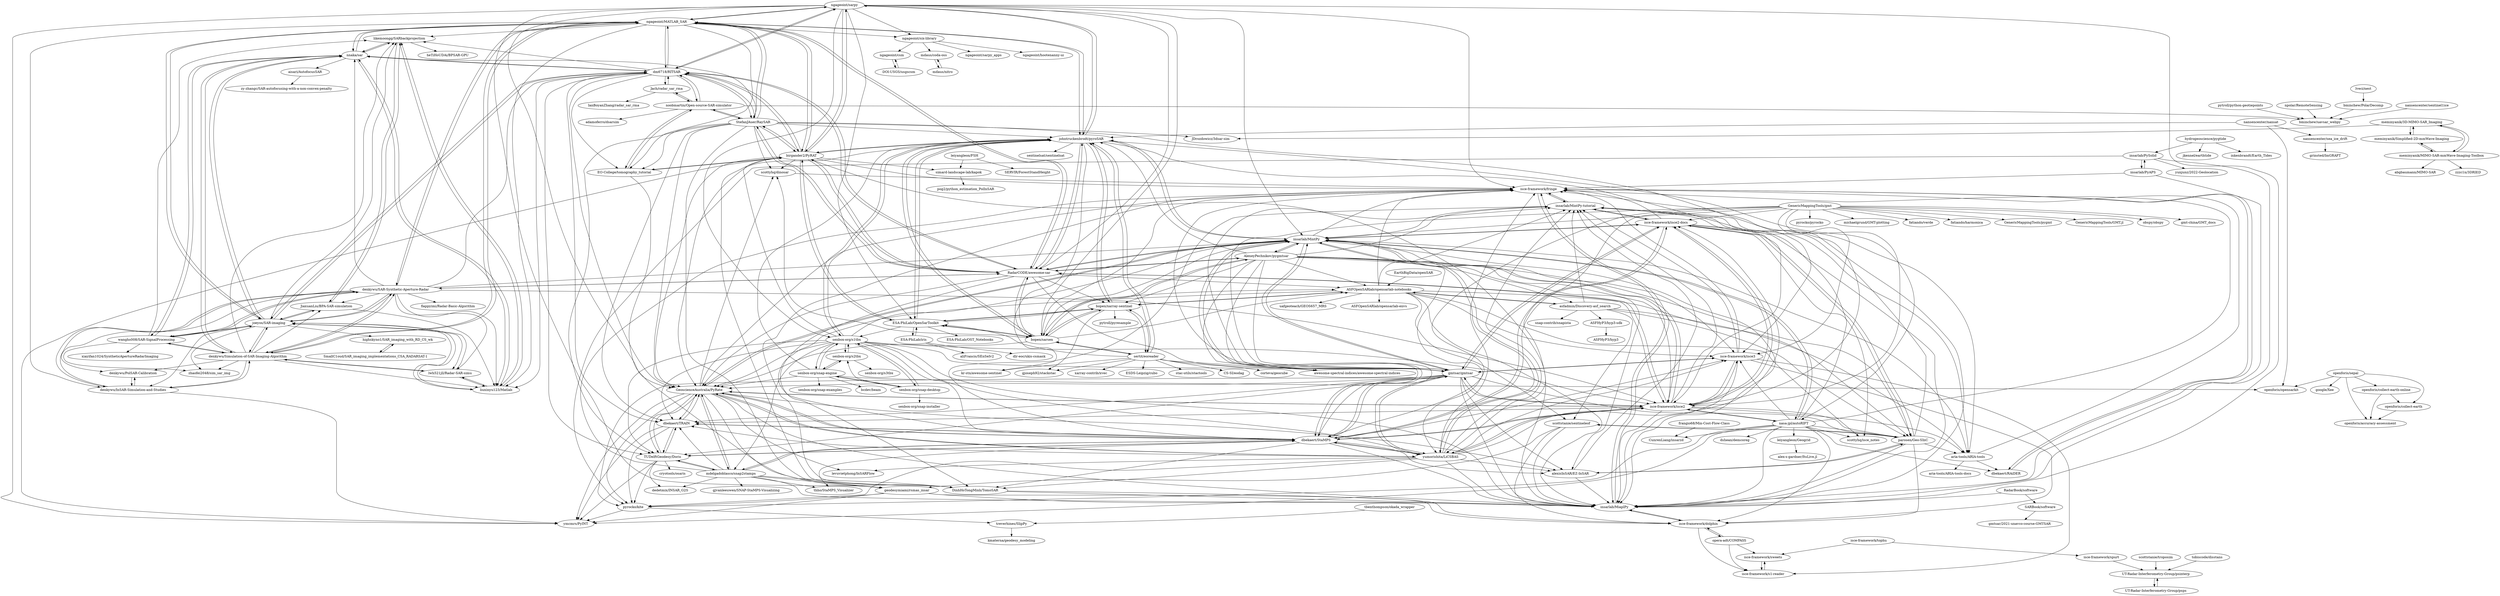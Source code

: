 digraph G {
"ngageoint/sarpy" -> "ngageoint/MATLAB_SAR"
"ngageoint/sarpy" -> "johntruckenbrodt/pyroSAR"
"ngageoint/sarpy" -> "birgander2/PyRAT"
"ngageoint/sarpy" -> "ngageoint/six-library"
"ngageoint/sarpy" -> "GeoscienceAustralia/PyRate"
"ngageoint/sarpy" -> "dm6718/RITSAR"
"ngageoint/sarpy" -> "isce-framework/fringe"
"ngageoint/sarpy" -> "ESA-PhiLab/OpenSarToolkit"
"ngageoint/sarpy" -> "RadarCODE/awesome-sar"
"ngageoint/sarpy" -> "geodesymiami/rsmas_insar"
"ngageoint/sarpy" -> "insarlab/MintPy"
"ngageoint/sarpy" -> "insarlab/MiaplPy"
"ngageoint/sarpy" -> "senbox-org/s1tbx"
"ngageoint/sarpy" -> "bopen/sarsen"
"ngageoint/sarpy" -> "ymcmrs/PyINT"
"ngageoint/MATLAB_SAR" -> "ngageoint/sarpy"
"ngageoint/MATLAB_SAR" -> "dm6718/RITSAR"
"ngageoint/MATLAB_SAR" -> "denkywu/Simulation-of-SAR-Imaging-Algorithm"
"ngageoint/MATLAB_SAR" -> "joeyos/SAR-imaging"
"ngageoint/MATLAB_SAR" -> "nnaka/sar"
"ngageoint/MATLAB_SAR" -> "liuxinyu123/Matlab"
"ngageoint/MATLAB_SAR" -> "birgander2/PyRAT"
"ngageoint/MATLAB_SAR" -> "denkywu/SAR-Synthetic-Aperture-Radar"
"ngageoint/MATLAB_SAR" -> "StefanJAuer/RaySAR"
"ngageoint/MATLAB_SAR" -> "johntruckenbrodt/pyroSAR"
"ngageoint/MATLAB_SAR" -> "RadarCODE/awesome-sar"
"ngageoint/MATLAB_SAR" -> "EO-College/tomography_tutorial"
"ngageoint/MATLAB_SAR" -> "ngageoint/six-library"
"ngageoint/MATLAB_SAR" -> "denkywu/InSAR-Simulation-and-Studies"
"ngageoint/MATLAB_SAR" -> "likemoongg/SARbackprojection"
"GenericMappingTools/gmt" -> "GenericMappingTools/pygmt" ["e"=1]
"GenericMappingTools/gmt" -> "gmtsar/gmtsar"
"GenericMappingTools/gmt" -> "GenericMappingTools/GMT.jl" ["e"=1]
"GenericMappingTools/gmt" -> "insarlab/MintPy"
"GenericMappingTools/gmt" -> "obspy/obspy" ["e"=1]
"GenericMappingTools/gmt" -> "gmt-china/GMT_docs" ["e"=1]
"GenericMappingTools/gmt" -> "isce-framework/isce2"
"GenericMappingTools/gmt" -> "pyrocko/pyrocko" ["e"=1]
"GenericMappingTools/gmt" -> "michaelgrund/GMT-plotting" ["e"=1]
"GenericMappingTools/gmt" -> "fatiando/verde" ["e"=1]
"GenericMappingTools/gmt" -> "dbekaert/StaMPS"
"GenericMappingTools/gmt" -> "isce-framework/isce2-docs"
"GenericMappingTools/gmt" -> "isce-framework/isce3"
"GenericMappingTools/gmt" -> "yumorishita/LiCSBAS"
"GenericMappingTools/gmt" -> "fatiando/harmonica" ["e"=1]
"denkywu/Simulation-of-SAR-Imaging-Algorithm" -> "denkywu/InSAR-Simulation-and-Studies"
"denkywu/Simulation-of-SAR-Imaging-Algorithm" -> "joeyos/SAR-imaging"
"denkywu/Simulation-of-SAR-Imaging-Algorithm" -> "denkywu/SAR-Synthetic-Aperture-Radar"
"denkywu/Simulation-of-SAR-Imaging-Algorithm" -> "denkywu/PolSAR-Calibration"
"denkywu/Simulation-of-SAR-Imaging-Algorithm" -> "liuxinyu123/Matlab"
"denkywu/Simulation-of-SAR-Imaging-Algorithm" -> "lwh521jll/Radar-SAR-simu"
"denkywu/Simulation-of-SAR-Imaging-Algorithm" -> "zhaofei2048/sim_sar_img"
"denkywu/Simulation-of-SAR-Imaging-Algorithm" -> "nnaka/sar"
"denkywu/Simulation-of-SAR-Imaging-Algorithm" -> "ngageoint/MATLAB_SAR"
"denkywu/Simulation-of-SAR-Imaging-Algorithm" -> "wanghs008/SAR-SignalProcessing"
"denkywu/Simulation-of-SAR-Imaging-Algorithm" -> "likemoongg/SARbackprojection"
"denkywu/Simulation-of-SAR-Imaging-Algorithm" -> "JiaxuanLiu/BPA-SAR-simulation"
"mdelgadoblasco/snap2stamps" -> "dbekaert/StaMPS"
"mdelgadoblasco/snap2stamps" -> "TUDelftGeodesy/Doris"
"mdelgadoblasco/snap2stamps" -> "thho/StaMPS_Visualizer"
"mdelgadoblasco/snap2stamps" -> "GeoscienceAustralia/PyRate"
"mdelgadoblasco/snap2stamps" -> "dedetmix/INSAR_G2S"
"mdelgadoblasco/snap2stamps" -> "DinhHoTongMinh/TomoSAR"
"mdelgadoblasco/snap2stamps" -> "isce-framework/fringe"
"mdelgadoblasco/snap2stamps" -> "geodesymiami/rsmas_insar"
"mdelgadoblasco/snap2stamps" -> "gjvanleeuwen/SNAP-StaMPS-Visualizing"
"mdelgadoblasco/snap2stamps" -> "insarlab/MiaplPy"
"mdelgadoblasco/snap2stamps" -> "dbekaert/TRAIN"
"isce-framework/isce2" -> "insarlab/MintPy"
"isce-framework/isce2" -> "isce-framework/isce2-docs"
"isce-framework/isce2" -> "gmtsar/gmtsar"
"isce-framework/isce2" -> "isce-framework/isce3"
"isce-framework/isce2" -> "yumorishita/LiCSBAS"
"isce-framework/isce2" -> "dbekaert/StaMPS"
"isce-framework/isce2" -> "GeoscienceAustralia/PyRate"
"isce-framework/isce2" -> "RadarCODE/awesome-sar"
"isce-framework/isce2" -> "nasa-jpl/autoRIFT"
"isce-framework/isce2" -> "isce-framework/fringe"
"isce-framework/isce2" -> "dbekaert/TRAIN"
"isce-framework/isce2" -> "insarlab/MintPy-tutorial"
"isce-framework/isce2" -> "parosen/Geo-SInC"
"isce-framework/isce2" -> "insarlab/MiaplPy"
"isce-framework/isce2" -> "aria-tools/ARIA-tools"
"yumorishita/LiCSBAS" -> "insarlab/MintPy"
"yumorishita/LiCSBAS" -> "isce-framework/isce2"
"yumorishita/LiCSBAS" -> "GeoscienceAustralia/PyRate"
"yumorishita/LiCSBAS" -> "insarlab/MintPy-tutorial"
"yumorishita/LiCSBAS" -> "gmtsar/gmtsar"
"yumorishita/LiCSBAS" -> "levuvietphong/InSARFlow"
"yumorishita/LiCSBAS" -> "DinhHoTongMinh/TomoSAR"
"yumorishita/LiCSBAS" -> "dbekaert/StaMPS"
"yumorishita/LiCSBAS" -> "isce-framework/fringe"
"yumorishita/LiCSBAS" -> "insarlab/MiaplPy"
"yumorishita/LiCSBAS" -> "alexisInSAR/EZ-InSAR"
"yumorishita/LiCSBAS" -> "isce-framework/isce3"
"yumorishita/LiCSBAS" -> "pyrocko/kite"
"yumorishita/LiCSBAS" -> "dbekaert/TRAIN"
"yumorishita/LiCSBAS" -> "isce-framework/isce2-docs"
"openforis/collect-earth" -> "openforis/accuracy-assessment"
"dbekaert/StaMPS" -> "mdelgadoblasco/snap2stamps"
"dbekaert/StaMPS" -> "insarlab/MintPy"
"dbekaert/StaMPS" -> "dbekaert/TRAIN"
"dbekaert/StaMPS" -> "isce-framework/isce2"
"dbekaert/StaMPS" -> "gmtsar/gmtsar"
"dbekaert/StaMPS" -> "isce-framework/isce2-docs"
"dbekaert/StaMPS" -> "GeoscienceAustralia/PyRate"
"dbekaert/StaMPS" -> "yumorishita/LiCSBAS"
"dbekaert/StaMPS" -> "TUDelftGeodesy/Doris"
"dbekaert/StaMPS" -> "DinhHoTongMinh/TomoSAR"
"dbekaert/StaMPS" -> "alexisInSAR/EZ-InSAR"
"dbekaert/StaMPS" -> "insarlab/MiaplPy"
"dbekaert/StaMPS" -> "insarlab/MintPy-tutorial"
"dbekaert/StaMPS" -> "isce-framework/isce3"
"dbekaert/StaMPS" -> "thho/StaMPS_Visualizer"
"EO-College/tomography_tutorial" -> "DinhHoTongMinh/TomoSAR"
"EO-College/tomography_tutorial" -> "noobmartin/Open-source-SAR-simulator"
"EO-College/tomography_tutorial" -> "birgander2/PyRAT"
"isce-framework/isce2-docs" -> "parosen/Geo-SInC"
"isce-framework/isce2-docs" -> "isce-framework/isce2"
"isce-framework/isce2-docs" -> "isce-framework/fringe"
"isce-framework/isce2-docs" -> "insarlab/MintPy-tutorial"
"isce-framework/isce2-docs" -> "scottyhq/isce_notes"
"isce-framework/isce2-docs" -> "dbekaert/StaMPS"
"isce-framework/isce2-docs" -> "gmtsar/gmtsar"
"isce-framework/isce2-docs" -> "aria-tools/ARIA-tools"
"isce-framework/isce2-docs" -> "insarlab/MiaplPy"
"isce-framework/isce2-docs" -> "insarlab/MintPy"
"joeyos/SAR-imaging" -> "liuxinyu123/Matlab"
"joeyos/SAR-imaging" -> "wanghs008/SAR-SignalProcessing"
"joeyos/SAR-imaging" -> "dm6718/RITSAR"
"joeyos/SAR-imaging" -> "denkywu/Simulation-of-SAR-Imaging-Algorithm"
"joeyos/SAR-imaging" -> "nnaka/sar"
"joeyos/SAR-imaging" -> "lwh521jll/Radar-SAR-simu"
"joeyos/SAR-imaging" -> "denkywu/SAR-Synthetic-Aperture-Radar"
"joeyos/SAR-imaging" -> "zhaofei2048/sim_sar_img"
"joeyos/SAR-imaging" -> "likemoongg/SARbackprojection"
"joeyos/SAR-imaging" -> "JiaxuanLiu/BPA-SAR-simulation"
"joeyos/SAR-imaging" -> "ngageoint/MATLAB_SAR"
"joeyos/SAR-imaging" -> "highskyno1/SAR_imaging_with_RD_CS_wk"
"joeyos/SAR-imaging" -> "denkywu/InSAR-Simulation-and-Studies"
"nansencenter/nansat" -> "nansencenter/sea_ice_drift"
"nansencenter/nansat" -> "openforis/opensarkit"
"nansencenter/nansat" -> "johntruckenbrodt/pyroSAR"
"denkywu/PolSAR-Calibration" -> "denkywu/InSAR-Simulation-and-Studies"
"aria-tools/ARIA-tools" -> "aria-tools/ARIA-tools-docs"
"aria-tools/ARIA-tools" -> "isce-framework/fringe"
"aria-tools/ARIA-tools" -> "dbekaert/RAiDER"
"gmtsar/gmtsar" -> "isce-framework/isce2"
"gmtsar/gmtsar" -> "insarlab/MintPy"
"gmtsar/gmtsar" -> "isce-framework/isce3"
"gmtsar/gmtsar" -> "dbekaert/StaMPS"
"gmtsar/gmtsar" -> "yumorishita/LiCSBAS"
"gmtsar/gmtsar" -> "isce-framework/isce2-docs"
"gmtsar/gmtsar" -> "insarlab/MiaplPy"
"gmtsar/gmtsar" -> "GeoscienceAustralia/PyRate"
"gmtsar/gmtsar" -> "alexisInSAR/EZ-InSAR"
"gmtsar/gmtsar" -> "dbekaert/TRAIN"
"gmtsar/gmtsar" -> "TUDelftGeodesy/Doris"
"gmtsar/gmtsar" -> "parosen/Geo-SInC"
"gmtsar/gmtsar" -> "pyrocko/kite"
"gmtsar/gmtsar" -> "isce-framework/fringe"
"gmtsar/gmtsar" -> "insarlab/MintPy-tutorial"
"ESA-PhiLab/OpenSarToolkit" -> "johntruckenbrodt/pyroSAR"
"ESA-PhiLab/OpenSarToolkit" -> "bopen/xarray-sentinel"
"ESA-PhiLab/OpenSarToolkit" -> "bopen/sarsen"
"ESA-PhiLab/OpenSarToolkit" -> "ASFOpenSARlab/opensarlab-notebooks"
"ESA-PhiLab/OpenSarToolkit" -> "birgander2/PyRAT"
"ESA-PhiLab/OpenSarToolkit" -> "ESA-PhiLab/OST_Notebooks"
"ESA-PhiLab/OpenSarToolkit" -> "ESA-PhiLab/iris"
"ESA-PhiLab/OpenSarToolkit" -> "senbox-org/s1tbx"
"RadarBook/software" -> "SARBook/software"
"RadarBook/software" -> "insarlab/MiaplPy"
"denkywu/InSAR-Simulation-and-Studies" -> "denkywu/Simulation-of-SAR-Imaging-Algorithm"
"denkywu/InSAR-Simulation-and-Studies" -> "denkywu/PolSAR-Calibration"
"denkywu/InSAR-Simulation-and-Studies" -> "denkywu/SAR-Synthetic-Aperture-Radar"
"denkywu/InSAR-Simulation-and-Studies" -> "ymcmrs/PyINT"
"lwh521jll/Radar-SAR-simu" -> "liuxinyu123/Matlab"
"lwh521jll/Radar-SAR-simu" -> "joeyos/SAR-imaging"
"lwh521jll/Radar-SAR-simu" -> "denkywu/Simulation-of-SAR-Imaging-Algorithm"
"ASFOpenSARlab/opensarlab-notebooks" -> "uafgeoteach/GEOS657_MRS"
"ASFOpenSARlab/opensarlab-notebooks" -> "ASFOpenSARlab/opensarlab-envs"
"ASFOpenSARlab/opensarlab-notebooks" -> "parosen/Geo-SInC"
"ASFOpenSARlab/opensarlab-notebooks" -> "asfadmin/Discovery-asf_search"
"ASFOpenSARlab/opensarlab-notebooks" -> "isce-framework/fringe"
"ASFOpenSARlab/opensarlab-notebooks" -> "DinhHoTongMinh/TomoSAR"
"ASFOpenSARlab/opensarlab-notebooks" -> "isce-framework/isce3"
"ASFOpenSARlab/opensarlab-notebooks" -> "scottyhq/isce_notes"
"ASFOpenSARlab/opensarlab-notebooks" -> "insarlab/MintPy-tutorial"
"ASFOpenSARlab/opensarlab-notebooks" -> "bopen/xarray-sentinel"
"ASFOpenSARlab/opensarlab-notebooks" -> "insarlab/MiaplPy"
"ASFOpenSARlab/opensarlab-notebooks" -> "scottstanie/sentineleof"
"hydrogeoscience/pygtide" -> "jkennel/earthtide"
"hydrogeoscience/pygtide" -> "inkenbrandt/Earth_Tides"
"hydrogeoscience/pygtide" -> "insarlab/PySolid"
"insarlab/PyAPS" -> "insarlab/PySolid"
"insarlab/PyAPS" -> "insarlab/MiaplPy"
"insarlab/PyAPS" -> "isce-framework/fringe"
"EarthBigData/openSAR" -> "ASFOpenSARlab/opensarlab-notebooks"
"geodesymiami/rsmas_insar" -> "insarlab/MiaplPy"
"geodesymiami/rsmas_insar" -> "isce-framework/dolphin"
"geodesymiami/rsmas_insar" -> "pyrocko/kite"
"geodesymiami/rsmas_insar" -> "ymcmrs/PyINT"
"scottstanie/sentineleof" -> "geodesymiami/rsmas_insar"
"scottstanie/sentineleof" -> "insarlab/MiaplPy"
"scottstanie/sentineleof" -> "isce-framework/dolphin"
"scottstanie/sentineleof" -> "parosen/Geo-SInC"
"scottyhq/dinosar" -> "isce-framework/fringe"
"meminyanik/Simplified-2D-mmWave-Imaging" -> "meminyanik/3D-MIMO-SAR_Imaging"
"meminyanik/Simplified-2D-mmWave-Imaging" -> "meminyanik/MIMO-SAR-mmWave-Imaging-Toolbox"
"bminchew/PolarDecomp" -> "bminchew/uavsar_webpy"
"insarlab/MintPy-tutorial" -> "isce-framework/fringe"
"insarlab/MintPy-tutorial" -> "insarlab/MiaplPy"
"insarlab/MintPy-tutorial" -> "isce-framework/isce2-docs"
"insarlab/MintPy-tutorial" -> "aria-tools/ARIA-tools"
"senbox-org/s1tbx" -> "senbox-org/snap-engine"
"senbox-org/s1tbx" -> "GeoscienceAustralia/PyRate"
"senbox-org/s1tbx" -> "senbox-org/snap-desktop"
"senbox-org/s1tbx" -> "TUDelftGeodesy/Doris"
"senbox-org/s1tbx" -> "mdelgadoblasco/snap2stamps"
"senbox-org/s1tbx" -> "johntruckenbrodt/pyroSAR"
"senbox-org/s1tbx" -> "gmtsar/gmtsar"
"senbox-org/s1tbx" -> "senbox-org/s2tbx"
"senbox-org/s1tbx" -> "dbekaert/StaMPS"
"senbox-org/s1tbx" -> "dbekaert/TRAIN"
"senbox-org/s1tbx" -> "birgander2/PyRAT"
"senbox-org/s1tbx" -> "yumorishita/LiCSBAS"
"senbox-org/s1tbx" -> "isce-framework/isce2"
"senbox-org/s1tbx" -> "insarlab/MintPy"
"senbox-org/s1tbx" -> "insarlab/MiaplPy"
"insarlab/MintPy" -> "isce-framework/isce2"
"insarlab/MintPy" -> "gmtsar/gmtsar"
"insarlab/MintPy" -> "yumorishita/LiCSBAS"
"insarlab/MintPy" -> "dbekaert/StaMPS"
"insarlab/MintPy" -> "RadarCODE/awesome-sar"
"insarlab/MintPy" -> "GeoscienceAustralia/PyRate"
"insarlab/MintPy" -> "insarlab/MintPy-tutorial"
"insarlab/MintPy" -> "isce-framework/isce2-docs"
"insarlab/MintPy" -> "isce-framework/isce3"
"insarlab/MintPy" -> "insarlab/MiaplPy"
"insarlab/MintPy" -> "aria-tools/ARIA-tools"
"insarlab/MintPy" -> "nasa-jpl/autoRIFT"
"insarlab/MintPy" -> "AlexeyPechnikov/pygmtsar"
"insarlab/MintPy" -> "isce-framework/fringe"
"insarlab/MintPy" -> "johntruckenbrodt/pyroSAR"
"isce-framework/fringe" -> "insarlab/MiaplPy"
"isce-framework/fringe" -> "dbekaert/RAiDER"
"isce-framework/fringe" -> "insarlab/MintPy-tutorial"
"isce-framework/isce3" -> "isce-framework/dolphin"
"isce-framework/isce3" -> "isce-framework/fringe"
"isce-framework/isce3" -> "insarlab/MiaplPy"
"isce-framework/isce3" -> "gmtsar/gmtsar"
"isce-framework/isce3" -> "isce-framework/isce2"
"isce-framework/isce3" -> "isce-framework/s1-reader"
"isce-framework/isce3" -> "insarlab/MintPy-tutorial"
"denkywu/SAR-Synthetic-Aperture-Radar" -> "denkywu/Simulation-of-SAR-Imaging-Algorithm"
"denkywu/SAR-Synthetic-Aperture-Radar" -> "joeyos/SAR-imaging"
"denkywu/SAR-Synthetic-Aperture-Radar" -> "denkywu/InSAR-Simulation-and-Studies"
"denkywu/SAR-Synthetic-Aperture-Radar" -> "RadarCODE/awesome-sar"
"denkywu/SAR-Synthetic-Aperture-Radar" -> "ngageoint/MATLAB_SAR"
"denkywu/SAR-Synthetic-Aperture-Radar" -> "wanghs008/SAR-SignalProcessing"
"denkywu/SAR-Synthetic-Aperture-Radar" -> "dm6718/RITSAR"
"denkywu/SAR-Synthetic-Aperture-Radar" -> "nnaka/sar"
"denkywu/SAR-Synthetic-Aperture-Radar" -> "JiaxuanLiu/BPA-SAR-simulation"
"denkywu/SAR-Synthetic-Aperture-Radar" -> "liuxinyu123/Matlab"
"denkywu/SAR-Synthetic-Aperture-Radar" -> "lwh521jll/Radar-SAR-simu"
"denkywu/SAR-Synthetic-Aperture-Radar" -> "denkywu/PolSAR-Calibration"
"denkywu/SAR-Synthetic-Aperture-Radar" -> "isce-framework/isce2"
"denkywu/SAR-Synthetic-Aperture-Radar" -> "flappyimi/Radar-Basic-Algorithm" ["e"=1]
"denkywu/SAR-Synthetic-Aperture-Radar" -> "insarlab/MintPy"
"meminyanik/MIMO-SAR-mmWave-Imaging-Toolbox" -> "meminyanik/3D-MIMO-SAR_Imaging"
"meminyanik/MIMO-SAR-mmWave-Imaging-Toolbox" -> "meminyanik/Simplified-2D-mmWave-Imaging"
"meminyanik/MIMO-SAR-mmWave-Imaging-Toolbox" -> "zzzc1n/3DRIED"
"meminyanik/MIMO-SAR-mmWave-Imaging-Toolbox" -> "abgbaumann/MIMO-SAR"
"ASFHyP3/hyp3-sdk" -> "ASFHyP3/hyp3"
"senbox-org/snap-engine" -> "senbox-org/snap-desktop"
"senbox-org/snap-engine" -> "senbox-org/s1tbx"
"senbox-org/snap-engine" -> "bcdev/beam"
"senbox-org/snap-engine" -> "senbox-org/s2tbx"
"senbox-org/snap-engine" -> "openforis/opensarkit"
"senbox-org/snap-engine" -> "senbox-org/snap-examples"
"senbox-org/snap-engine" -> "johntruckenbrodt/pyroSAR"
"senbox-org/snap-engine" -> "GeoscienceAustralia/PyRate"
"senbox-org/snap-desktop" -> "senbox-org/snap-engine"
"senbox-org/snap-desktop" -> "senbox-org/s1tbx"
"senbox-org/snap-desktop" -> "senbox-org/snap-installer"
"senbox-org/snap-desktop" -> "senbox-org/s2tbx"
"meminyanik/3D-MIMO-SAR_Imaging" -> "meminyanik/MIMO-SAR-mmWave-Imaging-Toolbox"
"meminyanik/3D-MIMO-SAR_Imaging" -> "meminyanik/Simplified-2D-mmWave-Imaging"
"meminyanik/3D-MIMO-SAR_Imaging" -> "JDrozdowicz/3dsar-sim"
"dbekaert/RAiDER" -> "isce-framework/fringe"
"nasa-jpl/autoRIFT" -> "insarlab/MiaplPy"
"nasa-jpl/autoRIFT" -> "isce-framework/fringe"
"nasa-jpl/autoRIFT" -> "scottyhq/isce_notes"
"nasa-jpl/autoRIFT" -> "insarlab/MintPy-tutorial"
"nasa-jpl/autoRIFT" -> "parosen/Geo-SInC"
"nasa-jpl/autoRIFT" -> "isce-framework/dolphin"
"nasa-jpl/autoRIFT" -> "CunrenLiang/insarzd"
"nasa-jpl/autoRIFT" -> "dbekaert/RAiDER"
"nasa-jpl/autoRIFT" -> "isce-framework/isce3"
"nasa-jpl/autoRIFT" -> "isce-framework/isce2"
"nasa-jpl/autoRIFT" -> "ymcmrs/PyINT"
"nasa-jpl/autoRIFT" -> "insarlab/MintPy"
"nasa-jpl/autoRIFT" -> "dshean/demcoreg" ["e"=1]
"nasa-jpl/autoRIFT" -> "leiyangleon/Geogrid"
"nasa-jpl/autoRIFT" -> "pyrocko/kite"
"tbenthompson/okada_wrapper" -> "treverhines/SlipPy"
"ESA-PhiLab/iris" -> "dlr-eoc/ukis-csmask"
"ESA-PhiLab/iris" -> "aliFrancis/SEnSeIv2"
"ESA-PhiLab/iris" -> "ESA-PhiLab/OpenSarToolkit"
"Jach/radar_sar_rma" -> "noobmartin/Open-source-SAR-simulator"
"Jach/radar_sar_rma" -> "IanBoyanZhang/radar_sar_rma"
"Jach/radar_sar_rma" -> "dm6718/RITSAR"
"tobiscode/disstans" -> "UT-Radar-Interferometry-Group/psinterp"
"senbox-org/s2tbx" -> "senbox-org/s3tbx"
"senbox-org/s2tbx" -> "senbox-org/s1tbx"
"senbox-org/s2tbx" -> "senbox-org/snap-engine"
"lveci/nest" -> "bminchew/PolarDecomp"
"leiyangleon/Geogrid" -> "alex-s-gardner/ItsLive.jl"
"GeoscienceAustralia/PyRate" -> "pyrocko/kite"
"GeoscienceAustralia/PyRate" -> "dbekaert/TRAIN"
"GeoscienceAustralia/PyRate" -> "geodesymiami/rsmas_insar"
"GeoscienceAustralia/PyRate" -> "scottyhq/dinosar"
"GeoscienceAustralia/PyRate" -> "yumorishita/LiCSBAS"
"GeoscienceAustralia/PyRate" -> "ymcmrs/PyINT"
"GeoscienceAustralia/PyRate" -> "insarlab/MintPy"
"GeoscienceAustralia/PyRate" -> "isce-framework/fringe"
"GeoscienceAustralia/PyRate" -> "insarlab/MiaplPy"
"GeoscienceAustralia/PyRate" -> "TUDelftGeodesy/Doris"
"GeoscienceAustralia/PyRate" -> "dbekaert/StaMPS"
"GeoscienceAustralia/PyRate" -> "isce-framework/isce2"
"GeoscienceAustralia/PyRate" -> "levuvietphong/InSARFlow"
"GeoscienceAustralia/PyRate" -> "alexisInSAR/EZ-InSAR"
"GeoscienceAustralia/PyRate" -> "mdelgadoblasco/snap2stamps"
"AlexeyPechnikov/pygmtsar" -> "insarlab/MintPy"
"AlexeyPechnikov/pygmtsar" -> "gmtsar/gmtsar"
"AlexeyPechnikov/pygmtsar" -> "alexisInSAR/EZ-InSAR"
"AlexeyPechnikov/pygmtsar" -> "isce-framework/isce2"
"AlexeyPechnikov/pygmtsar" -> "RadarCODE/awesome-sar"
"AlexeyPechnikov/pygmtsar" -> "yumorishita/LiCSBAS"
"AlexeyPechnikov/pygmtsar" -> "parosen/Geo-SInC"
"AlexeyPechnikov/pygmtsar" -> "johntruckenbrodt/pyroSAR"
"AlexeyPechnikov/pygmtsar" -> "bopen/sarsen"
"AlexeyPechnikov/pygmtsar" -> "ASFOpenSARlab/opensarlab-notebooks"
"AlexeyPechnikov/pygmtsar" -> "dbekaert/StaMPS"
"AlexeyPechnikov/pygmtsar" -> "awesome-spectral-indices/awesome-spectral-indices" ["e"=1]
"AlexeyPechnikov/pygmtsar" -> "bopen/xarray-sentinel"
"AlexeyPechnikov/pygmtsar" -> "asfadmin/Discovery-asf_search"
"AlexeyPechnikov/pygmtsar" -> "insarlab/MintPy-tutorial"
"bopen/xarray-sentinel" -> "bopen/sarsen"
"bopen/xarray-sentinel" -> "johntruckenbrodt/pyroSAR"
"bopen/xarray-sentinel" -> "sertit/eoreader"
"bopen/xarray-sentinel" -> "ASFOpenSARlab/opensarlab-notebooks"
"bopen/xarray-sentinel" -> "ESA-PhiLab/OpenSarToolkit"
"bopen/xarray-sentinel" -> "gjoseph92/stackstac" ["e"=1]
"bopen/xarray-sentinel" -> "pytroll/pyresample" ["e"=1]
"sertit/eoreader" -> "bopen/xarray-sentinel"
"sertit/eoreader" -> "bopen/sarsen"
"sertit/eoreader" -> "johntruckenbrodt/pyroSAR"
"sertit/eoreader" -> "CS-SI/eodag" ["e"=1]
"sertit/eoreader" -> "corteva/geocube" ["e"=1]
"sertit/eoreader" -> "gjoseph92/stackstac" ["e"=1]
"sertit/eoreader" -> "ESA-PhiLab/OpenSarToolkit"
"sertit/eoreader" -> "kr-stn/awesome-sentinel" ["e"=1]
"sertit/eoreader" -> "awesome-spectral-indices/awesome-spectral-indices" ["e"=1]
"sertit/eoreader" -> "xarray-contrib/xvec" ["e"=1]
"sertit/eoreader" -> "ESDS-Leipzig/cubo" ["e"=1]
"sertit/eoreader" -> "stac-utils/stactools" ["e"=1]
"openforis/sepal" -> "openforis/opensarkit"
"openforis/sepal" -> "openforis/collect-earth"
"openforis/sepal" -> "openforis/accuracy-assessment"
"openforis/sepal" -> "google/Xee" ["e"=1]
"openforis/sepal" -> "openforis/collect-earth-online"
"birgander2/PyRAT" -> "dm6718/RITSAR"
"birgander2/PyRAT" -> "GeoscienceAustralia/PyRate"
"birgander2/PyRAT" -> "EO-College/tomography_tutorial"
"birgander2/PyRAT" -> "johntruckenbrodt/pyroSAR"
"birgander2/PyRAT" -> "ngageoint/sarpy"
"birgander2/PyRAT" -> "DinhHoTongMinh/TomoSAR"
"birgander2/PyRAT" -> "ngageoint/MATLAB_SAR"
"birgander2/PyRAT" -> "ymcmrs/PyINT"
"birgander2/PyRAT" -> "StefanJAuer/RaySAR"
"birgander2/PyRAT" -> "scottyhq/dinosar"
"birgander2/PyRAT" -> "insarlab/MiaplPy"
"birgander2/PyRAT" -> "RadarCODE/awesome-sar"
"birgander2/PyRAT" -> "simard-landscape-lab/kapok"
"birgander2/PyRAT" -> "isce-framework/fringe"
"birgander2/PyRAT" -> "ESA-PhiLab/OpenSarToolkit"
"asfadmin/Discovery-asf_search" -> "ASFOpenSARlab/opensarlab-notebooks"
"asfadmin/Discovery-asf_search" -> "ASFHyP3/hyp3-sdk"
"asfadmin/Discovery-asf_search" -> "snap-contrib/snapista"
"asfadmin/Discovery-asf_search" -> "scottstanie/sentineleof"
"asfadmin/Discovery-asf_search" -> "parosen/Geo-SInC"
"asfadmin/Discovery-asf_search" -> "insarlab/MintPy-tutorial"
"asfadmin/Discovery-asf_search" -> "aria-tools/ARIA-tools"
"insarlab/PySolid" -> "yunjunz/2022-Geolocation"
"insarlab/PySolid" -> "insarlab/PyAPS"
"insarlab/PySolid" -> "pyrocko/kite"
"insarlab/PySolid" -> "insarlab/MiaplPy"
"mdaus/nitro" -> "mdaus/coda-oss"
"parosen/Geo-SInC" -> "isce-framework/isce2-docs"
"parosen/Geo-SInC" -> "insarlab/MiaplPy"
"parosen/Geo-SInC" -> "isce-framework/dolphin"
"parosen/Geo-SInC" -> "aria-tools/ARIA-tools"
"parosen/Geo-SInC" -> "scottstanie/sentineleof"
"parosen/Geo-SInC" -> "alexisInSAR/EZ-InSAR"
"parosen/Geo-SInC" -> "insarlab/MintPy-tutorial"
"aisari/AutofocusSAR" -> "zy-zhangc/SAR-autofocusing-with-a-non-convex-penalty"
"ngageoint/six-library" -> "ngageoint/csm"
"ngageoint/six-library" -> "mdaus/coda-oss"
"ngageoint/six-library" -> "ngageoint/sarpy_apps"
"ngageoint/six-library" -> "ngageoint/hootenanny-ui" ["e"=1]
"wanghs008/SAR-SignalProcessing" -> "joeyos/SAR-imaging"
"wanghs008/SAR-SignalProcessing" -> "zhaofei2048/sim_sar_img"
"wanghs008/SAR-SignalProcessing" -> "xiayifan1024/SyntheticApertureRadarImaging"
"wanghs008/SAR-SignalProcessing" -> "likemoongg/SARbackprojection"
"wanghs008/SAR-SignalProcessing" -> "nnaka/sar"
"wanghs008/SAR-SignalProcessing" -> "denkywu/Simulation-of-SAR-Imaging-Algorithm"
"wanghs008/SAR-SignalProcessing" -> "denkywu/SAR-Synthetic-Aperture-Radar"
"dm6718/RITSAR" -> "birgander2/PyRAT"
"dm6718/RITSAR" -> "joeyos/SAR-imaging"
"dm6718/RITSAR" -> "noobmartin/Open-source-SAR-simulator"
"dm6718/RITSAR" -> "ngageoint/MATLAB_SAR"
"dm6718/RITSAR" -> "Jach/radar_sar_rma"
"dm6718/RITSAR" -> "StefanJAuer/RaySAR"
"dm6718/RITSAR" -> "nnaka/sar"
"dm6718/RITSAR" -> "liuxinyu123/Matlab"
"dm6718/RITSAR" -> "EO-College/tomography_tutorial"
"dm6718/RITSAR" -> "RadarCODE/awesome-sar"
"dm6718/RITSAR" -> "ngageoint/sarpy"
"dm6718/RITSAR" -> "likemoongg/SARbackprojection"
"dm6718/RITSAR" -> "dbekaert/TRAIN"
"dm6718/RITSAR" -> "GeoscienceAustralia/PyRate"
"dm6718/RITSAR" -> "TUDelftGeodesy/Doris"
"mdaus/coda-oss" -> "mdaus/nitro"
"JiaxuanLiu/BPA-SAR-simulation" -> "likemoongg/SARbackprojection"
"JiaxuanLiu/BPA-SAR-simulation" -> "joeyos/SAR-imaging"
"JiaxuanLiu/BPA-SAR-simulation" -> "liuxinyu123/Matlab"
"nansencenter/sentinel1ice" -> "bminchew/uavsar_webpy"
"bopen/sarsen" -> "bopen/xarray-sentinel"
"bopen/sarsen" -> "johntruckenbrodt/pyroSAR"
"bopen/sarsen" -> "sertit/eoreader"
"bopen/sarsen" -> "ESA-PhiLab/OpenSarToolkit"
"bopen/sarsen" -> "GeoscienceAustralia/PyRate"
"bopen/sarsen" -> "RadarCODE/awesome-sar"
"bopen/sarsen" -> "scottyhq/dinosar"
"bopen/sarsen" -> "isce-framework/fringe"
"bopen/sarsen" -> "ASFOpenSARlab/opensarlab-notebooks"
"bopen/sarsen" -> "insarlab/MintPy"
"bopen/sarsen" -> "AlexeyPechnikov/pygmtsar"
"DinhHoTongMinh/TomoSAR" -> "insarlab/MiaplPy"
"DinhHoTongMinh/TomoSAR" -> "isce-framework/fringe"
"DinhHoTongMinh/TomoSAR" -> "isce-framework/dolphin"
"insarlab/MiaplPy" -> "isce-framework/dolphin"
"insarlab/MiaplPy" -> "isce-framework/fringe"
"StefanJAuer/RaySAR" -> "DinhHoTongMinh/TomoSAR"
"StefanJAuer/RaySAR" -> "noobmartin/Open-source-SAR-simulator"
"StefanJAuer/RaySAR" -> "dm6718/RITSAR"
"StefanJAuer/RaySAR" -> "EO-College/tomography_tutorial"
"StefanJAuer/RaySAR" -> "ngageoint/MATLAB_SAR"
"StefanJAuer/RaySAR" -> "birgander2/PyRAT"
"StefanJAuer/RaySAR" -> "TUDelftGeodesy/Doris"
"StefanJAuer/RaySAR" -> "nnaka/sar"
"StefanJAuer/RaySAR" -> "GeoscienceAustralia/PyRate"
"StefanJAuer/RaySAR" -> "RadarCODE/awesome-sar"
"StefanJAuer/RaySAR" -> "JDrozdowicz/3dsar-sim"
"StefanJAuer/RaySAR" -> "isce-framework/isce3"
"StefanJAuer/RaySAR" -> "johntruckenbrodt/pyroSAR"
"StefanJAuer/RaySAR" -> "scottyhq/dinosar"
"StefanJAuer/RaySAR" -> "dbekaert/TRAIN"
"nnaka/sar" -> "liuxinyu123/Matlab"
"nnaka/sar" -> "joeyos/SAR-imaging"
"nnaka/sar" -> "likemoongg/SARbackprojection"
"nnaka/sar" -> "denkywu/Simulation-of-SAR-Imaging-Algorithm"
"nnaka/sar" -> "dm6718/RITSAR"
"nnaka/sar" -> "wanghs008/SAR-SignalProcessing"
"nnaka/sar" -> "ngageoint/MATLAB_SAR"
"nnaka/sar" -> "aisari/AutofocusSAR"
"SARBook/software" -> "gmtsar/2021-unavco-course-GMTSAR"
"opera-adt/COMPASS" -> "isce-framework/sweets"
"opera-adt/COMPASS" -> "isce-framework/s1-reader"
"opera-adt/COMPASS" -> "isce-framework/dolphin"
"isce-framework/tophu" -> "isce-framework/spurt"
"isce-framework/tophu" -> "isce-framework/sweets"
"noobmartin/Open-source-SAR-simulator" -> "adamoferro/dsarsim"
"noobmartin/Open-source-SAR-simulator" -> "EO-College/tomography_tutorial"
"noobmartin/Open-source-SAR-simulator" -> "Jach/radar_sar_rma"
"noobmartin/Open-source-SAR-simulator" -> "dm6718/RITSAR"
"noobmartin/Open-source-SAR-simulator" -> "bminchew/uavsar_webpy"
"noobmartin/Open-source-SAR-simulator" -> "StefanJAuer/RaySAR"
"nansencenter/sea_ice_drift" -> "grinsted/ImGRAFT"
"pytroll/python-geotiepoints" -> "bminchew/uavsar_webpy"
"isce-framework/s1-reader" -> "isce-framework/sweets"
"alexisInSAR/EZ-InSAR" -> "insarlab/MiaplPy"
"alexisInSAR/EZ-InSAR" -> "insarlab/MintPy-tutorial"
"alexisInSAR/EZ-InSAR" -> "parosen/Geo-SInC"
"isce-framework/dolphin" -> "insarlab/MiaplPy"
"isce-framework/dolphin" -> "opera-adt/COMPASS"
"isce-framework/dolphin" -> "isce-framework/s1-reader"
"scottstanie/troposim" -> "UT-Radar-Interferometry-Group/psinterp"
"UT-Radar-Interferometry-Group/psps" -> "UT-Radar-Interferometry-Group/psinterp"
"UT-Radar-Interferometry-Group/psinterp" -> "UT-Radar-Interferometry-Group/psps"
"RadarCODE/awesome-sar" -> "insarlab/MintPy"
"RadarCODE/awesome-sar" -> "isce-framework/isce2"
"RadarCODE/awesome-sar" -> "johntruckenbrodt/pyroSAR"
"RadarCODE/awesome-sar" -> "denkywu/SAR-Synthetic-Aperture-Radar"
"RadarCODE/awesome-sar" -> "GeoscienceAustralia/PyRate"
"RadarCODE/awesome-sar" -> "bopen/sarsen"
"RadarCODE/awesome-sar" -> "dm6718/RITSAR"
"RadarCODE/awesome-sar" -> "AlexeyPechnikov/pygmtsar"
"RadarCODE/awesome-sar" -> "birgander2/PyRAT"
"RadarCODE/awesome-sar" -> "ngageoint/MATLAB_SAR"
"RadarCODE/awesome-sar" -> "ASFOpenSARlab/opensarlab-notebooks"
"RadarCODE/awesome-sar" -> "dbekaert/StaMPS"
"RadarCODE/awesome-sar" -> "gmtsar/gmtsar"
"RadarCODE/awesome-sar" -> "StefanJAuer/RaySAR"
"RadarCODE/awesome-sar" -> "bopen/xarray-sentinel"
"treverhines/SlipPy" -> "kmaterna/geodesy_modeling"
"dbekaert/TRAIN" -> "GeoscienceAustralia/PyRate"
"dbekaert/TRAIN" -> "TUDelftGeodesy/Doris"
"dbekaert/TRAIN" -> "ymcmrs/PyINT"
"dbekaert/TRAIN" -> "dbekaert/StaMPS"
"dbekaert/TRAIN" -> "pyrocko/kite"
"isce-framework/sweets" -> "isce-framework/s1-reader"
"highskyno1/SAR_imaging_with_RD_CS_wk" -> "SmallC1oud/SAR_imaging_implementations_CSA_RADARSAT-1"
"openforis/collect-earth-online" -> "openforis/accuracy-assessment"
"openforis/collect-earth-online" -> "openforis/collect-earth"
"liuxinyu123/Matlab" -> "joeyos/SAR-imaging"
"liuxinyu123/Matlab" -> "nnaka/sar"
"liuxinyu123/Matlab" -> "lwh521jll/Radar-SAR-simu"
"liuxinyu123/Matlab" -> "likemoongg/SARbackprojection"
"isce-framework/spurt" -> "UT-Radar-Interferometry-Group/psinterp"
"SmallC1oud/SAR_imaging_implementations_CSA_RADARSAT-1" -> "highskyno1/SAR_imaging_with_RD_CS_wk"
"simard-landscape-lab/kapok" -> "pog2/python_estimation_PolInSAR"
"ngageoint/csm" -> "DOI-USGS/usgscsm"
"frangio68/Min-Cost-Flow-Class" -> "CunrenLiang/insarzd"
"DOI-USGS/usgscsm" -> "ngageoint/csm"
"pyrocko/kite" -> "ymcmrs/PyINT"
"pyrocko/kite" -> "treverhines/SlipPy"
"npolar/RemoteSensing" -> "bminchew/uavsar_webpy"
"johntruckenbrodt/pyroSAR" -> "RadarCODE/awesome-sar"
"johntruckenbrodt/pyroSAR" -> "bopen/sarsen"
"johntruckenbrodt/pyroSAR" -> "GeoscienceAustralia/PyRate"
"johntruckenbrodt/pyroSAR" -> "ESA-PhiLab/OpenSarToolkit"
"johntruckenbrodt/pyroSAR" -> "bopen/xarray-sentinel"
"johntruckenbrodt/pyroSAR" -> "insarlab/MintPy"
"johntruckenbrodt/pyroSAR" -> "isce-framework/isce2"
"johntruckenbrodt/pyroSAR" -> "birgander2/PyRAT"
"johntruckenbrodt/pyroSAR" -> "ngageoint/sarpy"
"johntruckenbrodt/pyroSAR" -> "senbox-org/s1tbx"
"johntruckenbrodt/pyroSAR" -> "sentinelsat/sentinelsat" ["e"=1]
"johntruckenbrodt/pyroSAR" -> "nasa-jpl/autoRIFT"
"johntruckenbrodt/pyroSAR" -> "ngageoint/MATLAB_SAR"
"johntruckenbrodt/pyroSAR" -> "kr-stn/awesome-sentinel" ["e"=1]
"johntruckenbrodt/pyroSAR" -> "sertit/eoreader"
"leiyangleon/FSH" -> "simard-landscape-lab/kapok"
"leiyangleon/FSH" -> "SERVIR/ForestStandHeight"
"TUDelftGeodesy/Doris" -> "dbekaert/TRAIN"
"TUDelftGeodesy/Doris" -> "mdelgadoblasco/snap2stamps"
"TUDelftGeodesy/Doris" -> "GeoscienceAustralia/PyRate"
"TUDelftGeodesy/Doris" -> "cryotools/osaris"
"TUDelftGeodesy/Doris" -> "pyrocko/kite"
"TUDelftGeodesy/Doris" -> "dedetmix/INSAR_G2S"
"TUDelftGeodesy/Doris" -> "dbekaert/StaMPS"
"TUDelftGeodesy/Doris" -> "ymcmrs/PyINT"
"likemoongg/SARbackprojection" -> "JiaxuanLiu/BPA-SAR-simulation"
"likemoongg/SARbackprojection" -> "liuxinyu123/Matlab"
"likemoongg/SARbackprojection" -> "heTiHoUDAi/BPSAR-GPU"
"likemoongg/SARbackprojection" -> "nnaka/sar"
"ngageoint/sarpy" ["l"="41.002,23.372"]
"ngageoint/MATLAB_SAR" ["l"="41.039,23.383"]
"johntruckenbrodt/pyroSAR" ["l"="40.985,23.376"]
"birgander2/PyRAT" ["l"="41.016,23.361"]
"ngageoint/six-library" ["l"="41.036,23.441"]
"GeoscienceAustralia/PyRate" ["l"="40.975,23.34"]
"dm6718/RITSAR" ["l"="41.041,23.363"]
"isce-framework/fringe" ["l"="40.978,23.314"]
"ESA-PhiLab/OpenSarToolkit" ["l"="40.979,23.397"]
"RadarCODE/awesome-sar" ["l"="41.006,23.349"]
"geodesymiami/rsmas_insar" ["l"="40.935,23.339"]
"insarlab/MintPy" ["l"="40.995,23.324"]
"insarlab/MiaplPy" ["l"="40.952,23.314"]
"senbox-org/s1tbx" ["l"="40.952,23.365"]
"bopen/sarsen" ["l"="40.972,23.366"]
"ymcmrs/PyINT" ["l"="40.986,23.353"]
"denkywu/Simulation-of-SAR-Imaging-Algorithm" ["l"="41.081,23.4"]
"joeyos/SAR-imaging" ["l"="41.084,23.387"]
"nnaka/sar" ["l"="41.068,23.388"]
"liuxinyu123/Matlab" ["l"="41.067,23.4"]
"denkywu/SAR-Synthetic-Aperture-Radar" ["l"="41.064,23.372"]
"StefanJAuer/RaySAR" ["l"="41.03,23.344"]
"EO-College/tomography_tutorial" ["l"="41.048,23.341"]
"denkywu/InSAR-Simulation-and-Studies" ["l"="41.048,23.4"]
"likemoongg/SARbackprojection" ["l"="41.074,23.411"]
"GenericMappingTools/gmt" ["l"="41.013,23.277"]
"GenericMappingTools/pygmt" ["l"="40.953,22.704"]
"gmtsar/gmtsar" ["l"="40.966,23.313"]
"GenericMappingTools/GMT.jl" ["l"="21.828,17.173"]
"obspy/obspy" ["l"="40.98,22.683"]
"gmt-china/GMT_docs" ["l"="40.922,22.916"]
"isce-framework/isce2" ["l"="40.995,23.309"]
"pyrocko/pyrocko" ["l"="41.051,22.751"]
"michaelgrund/GMT-plotting" ["l"="40.935,22.729"]
"fatiando/verde" ["l"="40.793,22.648"]
"dbekaert/StaMPS" ["l"="40.966,23.324"]
"isce-framework/isce2-docs" ["l"="40.972,23.288"]
"isce-framework/isce3" ["l"="40.965,23.297"]
"yumorishita/LiCSBAS" ["l"="40.978,23.306"]
"fatiando/harmonica" ["l"="40.815,22.665"]
"denkywu/PolSAR-Calibration" ["l"="41.058,23.419"]
"lwh521jll/Radar-SAR-simu" ["l"="41.098,23.4"]
"zhaofei2048/sim_sar_img" ["l"="41.118,23.397"]
"wanghs008/SAR-SignalProcessing" ["l"="41.101,23.383"]
"JiaxuanLiu/BPA-SAR-simulation" ["l"="41.092,23.414"]
"mdelgadoblasco/snap2stamps" ["l"="40.942,23.348"]
"TUDelftGeodesy/Doris" ["l"="40.963,23.35"]
"thho/StaMPS_Visualizer" ["l"="40.914,23.342"]
"dedetmix/INSAR_G2S" ["l"="40.925,23.366"]
"DinhHoTongMinh/TomoSAR" ["l"="40.98,23.329"]
"gjvanleeuwen/SNAP-StaMPS-Visualizing" ["l"="40.888,23.358"]
"dbekaert/TRAIN" ["l"="40.987,23.34"]
"nasa-jpl/autoRIFT" ["l"="40.985,23.289"]
"insarlab/MintPy-tutorial" ["l"="40.953,23.298"]
"parosen/Geo-SInC" ["l"="40.939,23.292"]
"aria-tools/ARIA-tools" ["l"="40.969,23.272"]
"levuvietphong/InSARFlow" ["l"="40.955,23.28"]
"alexisInSAR/EZ-InSAR" ["l"="40.932,23.314"]
"pyrocko/kite" ["l"="40.944,23.307"]
"openforis/collect-earth" ["l"="40.841,23.541"]
"openforis/accuracy-assessment" ["l"="40.83,23.525"]
"noobmartin/Open-source-SAR-simulator" ["l"="41.074,23.339"]
"scottyhq/isce_notes" ["l"="40.941,23.271"]
"highskyno1/SAR_imaging_with_RD_CS_wk" ["l"="41.141,23.405"]
"nansencenter/nansat" ["l"="40.934,23.461"]
"nansencenter/sea_ice_drift" ["l"="40.924,23.501"]
"openforis/opensarkit" ["l"="40.895,23.467"]
"aria-tools/ARIA-tools-docs" ["l"="40.972,23.232"]
"dbekaert/RAiDER" ["l"="40.989,23.267"]
"bopen/xarray-sentinel" ["l"="40.955,23.382"]
"ASFOpenSARlab/opensarlab-notebooks" ["l"="40.934,23.327"]
"ESA-PhiLab/OST_Notebooks" ["l"="40.985,23.431"]
"ESA-PhiLab/iris" ["l"="40.98,23.452"]
"RadarBook/software" ["l"="40.866,23.268"]
"SARBook/software" ["l"="40.824,23.245"]
"uafgeoteach/GEOS657_MRS" ["l"="40.881,23.323"]
"ASFOpenSARlab/opensarlab-envs" ["l"="40.895,23.333"]
"asfadmin/Discovery-asf_search" ["l"="40.919,23.281"]
"scottstanie/sentineleof" ["l"="40.91,23.307"]
"hydrogeoscience/pygtide" ["l"="40.929,23.191"]
"jkennel/earthtide" ["l"="40.918,23.168"]
"inkenbrandt/Earth_Tides" ["l"="40.936,23.169"]
"insarlab/PySolid" ["l"="40.938,23.246"]
"insarlab/PyAPS" ["l"="40.953,23.26"]
"EarthBigData/openSAR" ["l"="40.858,23.336"]
"isce-framework/dolphin" ["l"="40.924,23.301"]
"scottyhq/dinosar" ["l"="41.017,23.329"]
"meminyanik/Simplified-2D-mmWave-Imaging" ["l"="41.199,23.258"]
"meminyanik/3D-MIMO-SAR_Imaging" ["l"="41.175,23.26"]
"meminyanik/MIMO-SAR-mmWave-Imaging-Toolbox" ["l"="41.2,23.24"]
"bminchew/PolarDecomp" ["l"="41.19,23.34"]
"bminchew/uavsar_webpy" ["l"="41.153,23.332"]
"senbox-org/snap-engine" ["l"="40.927,23.404"]
"senbox-org/snap-desktop" ["l"="40.907,23.402"]
"senbox-org/s2tbx" ["l"="40.907,23.387"]
"AlexeyPechnikov/pygmtsar" ["l"="40.955,23.335"]
"isce-framework/s1-reader" ["l"="40.893,23.285"]
"flappyimi/Radar-Basic-Algorithm" ["l"="64.123,35.192"]
"zzzc1n/3DRIED" ["l"="41.214,23.219"]
"abgbaumann/MIMO-SAR" ["l"="41.223,23.234"]
"ASFHyP3/hyp3-sdk" ["l"="40.895,23.229"]
"ASFHyP3/hyp3" ["l"="40.883,23.199"]
"bcdev/beam" ["l"="40.893,23.431"]
"senbox-org/snap-examples" ["l"="40.912,23.436"]
"senbox-org/snap-installer" ["l"="40.877,23.417"]
"JDrozdowicz/3dsar-sim" ["l"="41.112,23.298"]
"CunrenLiang/insarzd" ["l"="41.002,23.225"]
"dshean/demcoreg" ["l"="60.28,9.872"]
"leiyangleon/Geogrid" ["l"="41.014,23.244"]
"tbenthompson/okada_wrapper" ["l"="40.858,23.22"]
"treverhines/SlipPy" ["l"="40.887,23.254"]
"dlr-eoc/ukis-csmask" ["l"="40.972,23.488"]
"aliFrancis/SEnSeIv2" ["l"="40.992,23.48"]
"Jach/radar_sar_rma" ["l"="41.087,23.35"]
"IanBoyanZhang/radar_sar_rma" ["l"="41.121,23.344"]
"tobiscode/disstans" ["l"="40.701,23.246"]
"UT-Radar-Interferometry-Group/psinterp" ["l"="40.725,23.253"]
"senbox-org/s3tbx" ["l"="40.863,23.397"]
"lveci/nest" ["l"="41.216,23.342"]
"alex-s-gardner/ItsLive.jl" ["l"="41.031,23.223"]
"awesome-spectral-indices/awesome-spectral-indices" ["l"="41.706,24.269"]
"sertit/eoreader" ["l"="40.961,23.405"]
"gjoseph92/stackstac" ["l"="41.566,24.316"]
"pytroll/pyresample" ["l"="40.672,25.538"]
"CS-SI/eodag" ["l"="41.564,24.329"]
"corteva/geocube" ["l"="41.527,24.259"]
"kr-stn/awesome-sentinel" ["l"="41.763,24.238"]
"xarray-contrib/xvec" ["l"="40.585,25.485"]
"ESDS-Leipzig/cubo" ["l"="41.659,24.349"]
"stac-utils/stactools" ["l"="41.509,24.34"]
"openforis/sepal" ["l"="40.851,23.514"]
"google/Xee" ["l"="41.622,24.286"]
"openforis/collect-earth-online" ["l"="40.823,23.539"]
"simard-landscape-lab/kapok" ["l"="41.075,23.302"]
"snap-contrib/snapista" ["l"="40.905,23.245"]
"yunjunz/2022-Geolocation" ["l"="40.935,23.216"]
"mdaus/nitro" ["l"="41.075,23.505"]
"mdaus/coda-oss" ["l"="41.063,23.483"]
"aisari/AutofocusSAR" ["l"="41.119,23.43"]
"zy-zhangc/SAR-autofocusing-with-a-non-convex-penalty" ["l"="41.139,23.447"]
"ngageoint/csm" ["l"="41.037,23.483"]
"ngageoint/sarpy_apps" ["l"="41.044,23.465"]
"ngageoint/hootenanny-ui" ["l"="39.295,23.784"]
"xiayifan1024/SyntheticApertureRadarImaging" ["l"="41.139,23.379"]
"nansencenter/sentinel1ice" ["l"="41.173,23.342"]
"gmtsar/2021-unavco-course-GMTSAR" ["l"="40.802,23.23"]
"opera-adt/COMPASS" ["l"="40.881,23.294"]
"isce-framework/sweets" ["l"="40.853,23.285"]
"isce-framework/tophu" ["l"="40.798,23.273"]
"isce-framework/spurt" ["l"="40.758,23.263"]
"adamoferro/dsarsim" ["l"="41.109,23.323"]
"grinsted/ImGRAFT" ["l"="40.918,23.527"]
"pytroll/python-geotiepoints" ["l"="41.17,23.314"]
"scottstanie/troposim" ["l"="40.708,23.264"]
"UT-Radar-Interferometry-Group/psps" ["l"="40.718,23.238"]
"kmaterna/geodesy_modeling" ["l"="40.866,23.238"]
"SmallC1oud/SAR_imaging_implementations_CSA_RADARSAT-1" ["l"="41.162,23.413"]
"pog2/python_estimation_PolInSAR" ["l"="41.092,23.284"]
"DOI-USGS/usgscsm" ["l"="41.039,23.504"]
"frangio68/Min-Cost-Flow-Class" ["l"="41.012,23.19"]
"npolar/RemoteSensing" ["l"="41.186,23.324"]
"sentinelsat/sentinelsat" ["l"="41.761,24.212"]
"leiyangleon/FSH" ["l"="41.109,23.266"]
"SERVIR/ForestStandHeight" ["l"="41.125,23.247"]
"cryotools/osaris" ["l"="40.907,23.366"]
"heTiHoUDAi/BPSAR-GPU" ["l"="41.091,23.445"]
}